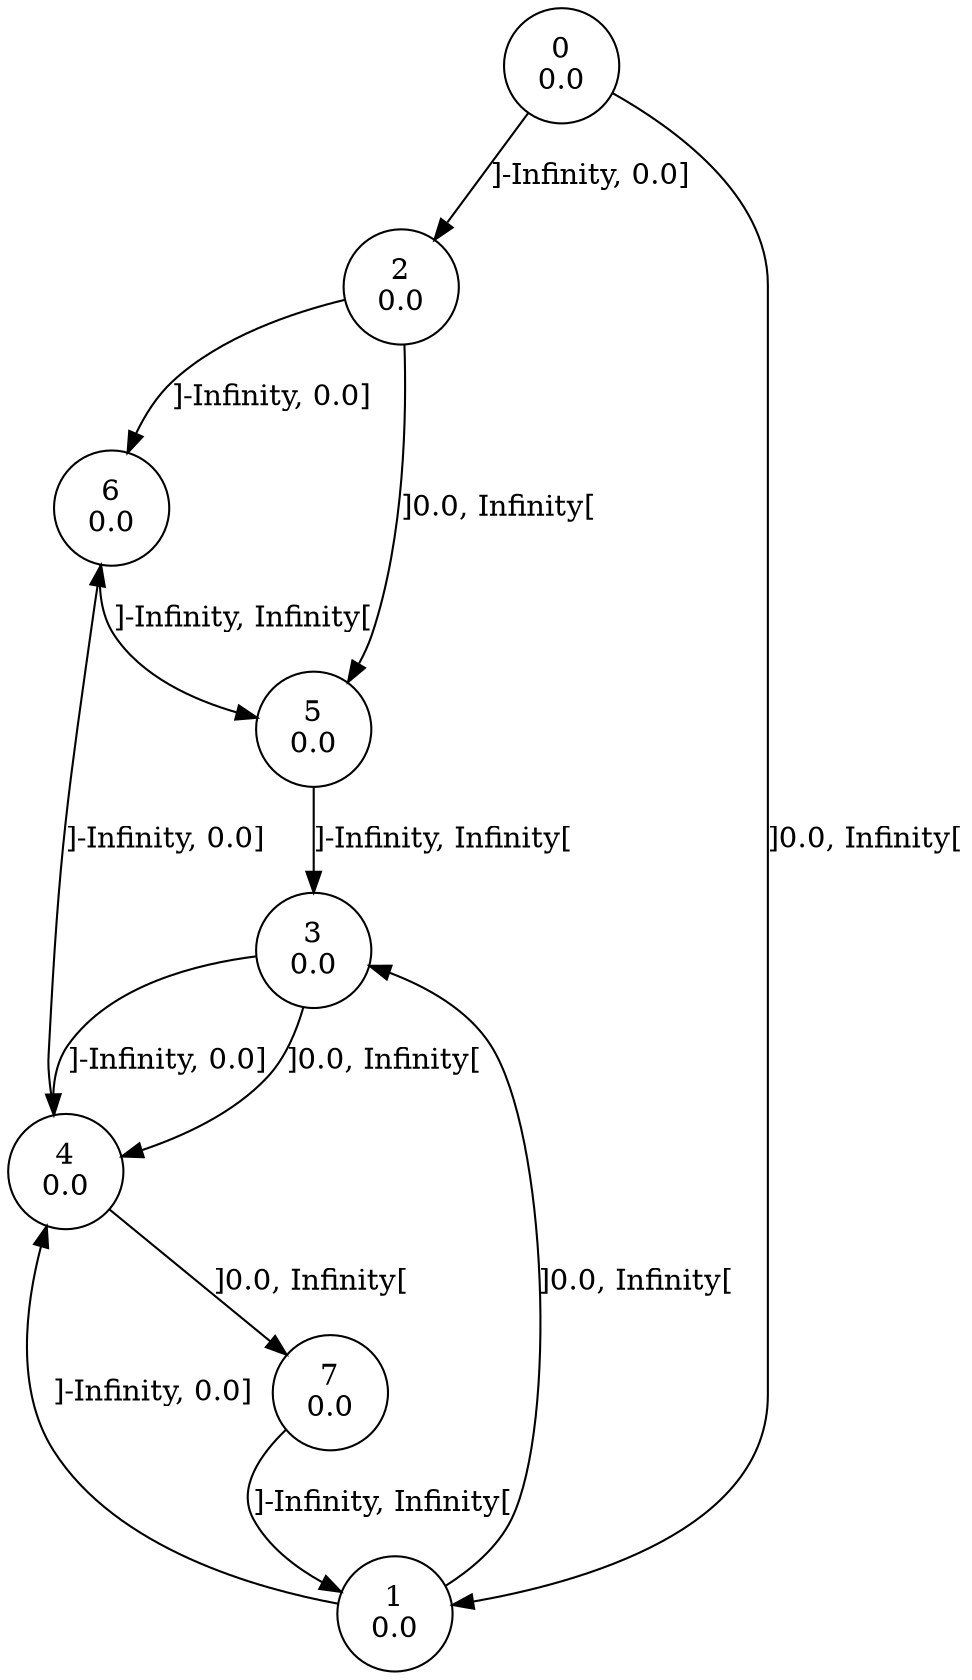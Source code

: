 digraph a {
0 [shape=circle, label="0\n0.0"];
	0->2 [ label="]-Infinity, 0.0]"];
	0->1 [ label="]0.0, Infinity["];
1 [shape=circle, label="1\n0.0"];
	1->4 [ label="]-Infinity, 0.0]"];
	1->3 [ label="]0.0, Infinity["];
2 [shape=circle, label="2\n0.0"];
	2->6 [ label="]-Infinity, 0.0]"];
	2->5 [ label="]0.0, Infinity["];
3 [shape=circle, label="3\n0.0"];
	3->4 [ label="]-Infinity, 0.0]"];
	3->4 [ label="]0.0, Infinity["];
4 [shape=circle, label="4\n0.0"];
	4->6 [ label="]-Infinity, 0.0]"];
	4->7 [ label="]0.0, Infinity["];
5 [shape=circle, label="5\n0.0"];
	5->3 [ label="]-Infinity, Infinity["];
6 [shape=circle, label="6\n0.0"];
	6->5 [ label="]-Infinity, Infinity["];
7 [shape=circle, label="7\n0.0"];
	7->1 [ label="]-Infinity, Infinity["];
}